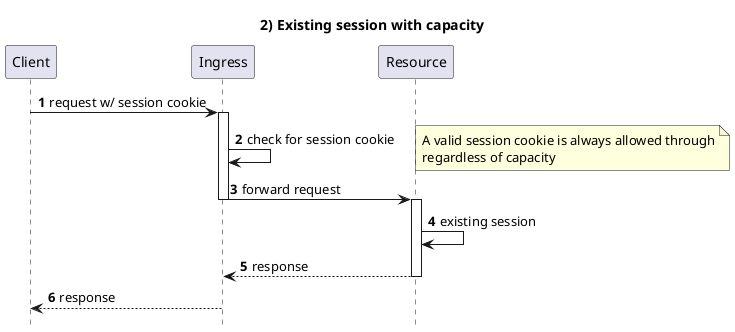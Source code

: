 @startuml Waitroom (generic) new session with capacity

title 2) Existing session with capacity

autonumber
hide footbox

Client -> Ingress: request w/ session cookie
activate Ingress

Ingress -> Ingress: check for session cookie
note right: A valid session cookie is always allowed through\nregardless of capacity
Ingress -> Resource: forward request
deactivate Ingress

activate Resource
Resource -> Resource: existing session
Resource --> Ingress: response

deactivate Resource
Ingress --> Client: response

@enduml